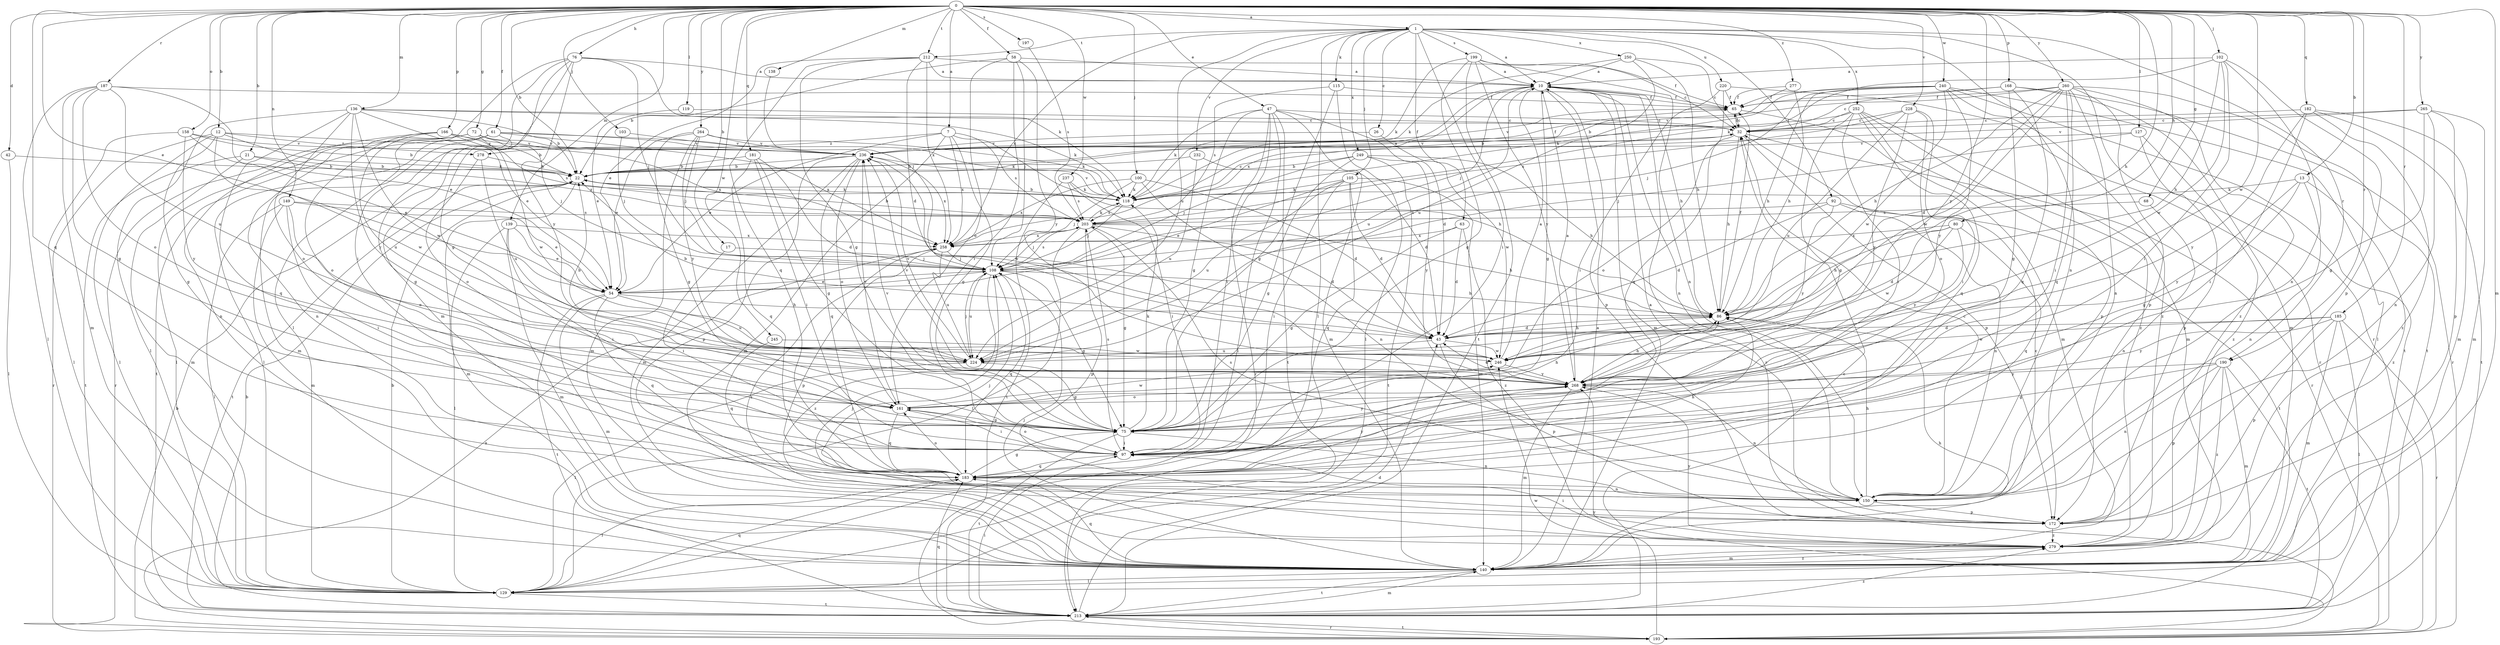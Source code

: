 strict digraph  {
0;
1;
7;
10;
12;
13;
17;
21;
22;
26;
32;
42;
43;
47;
54;
58;
61;
63;
65;
68;
72;
75;
76;
80;
86;
92;
97;
100;
102;
103;
105;
108;
115;
118;
119;
127;
129;
136;
138;
139;
140;
149;
150;
158;
161;
166;
168;
172;
181;
182;
183;
185;
187;
190;
193;
197;
199;
203;
212;
213;
220;
224;
228;
232;
236;
237;
240;
245;
246;
249;
250;
252;
258;
260;
264;
265;
268;
277;
278;
279;
0 -> 1  [label=a];
0 -> 7  [label=a];
0 -> 12  [label=b];
0 -> 13  [label=b];
0 -> 17  [label=b];
0 -> 21  [label=b];
0 -> 22  [label=b];
0 -> 42  [label=d];
0 -> 47  [label=e];
0 -> 54  [label=e];
0 -> 58  [label=f];
0 -> 61  [label=f];
0 -> 68  [label=g];
0 -> 72  [label=g];
0 -> 76  [label=h];
0 -> 80  [label=h];
0 -> 86  [label=h];
0 -> 100  [label=j];
0 -> 102  [label=j];
0 -> 103  [label=j];
0 -> 119  [label=l];
0 -> 127  [label=l];
0 -> 136  [label=m];
0 -> 138  [label=m];
0 -> 139  [label=m];
0 -> 140  [label=m];
0 -> 149  [label=n];
0 -> 158  [label=o];
0 -> 166  [label=p];
0 -> 168  [label=p];
0 -> 181  [label=q];
0 -> 182  [label=q];
0 -> 183  [label=q];
0 -> 185  [label=r];
0 -> 187  [label=r];
0 -> 190  [label=r];
0 -> 197  [label=s];
0 -> 212  [label=t];
0 -> 228  [label=v];
0 -> 237  [label=w];
0 -> 240  [label=w];
0 -> 245  [label=w];
0 -> 246  [label=w];
0 -> 260  [label=y];
0 -> 264  [label=y];
0 -> 265  [label=y];
0 -> 268  [label=y];
0 -> 277  [label=z];
1 -> 10  [label=a];
1 -> 26  [label=c];
1 -> 63  [label=f];
1 -> 92  [label=i];
1 -> 97  [label=i];
1 -> 105  [label=j];
1 -> 115  [label=k];
1 -> 129  [label=l];
1 -> 150  [label=n];
1 -> 190  [label=r];
1 -> 193  [label=r];
1 -> 199  [label=s];
1 -> 212  [label=t];
1 -> 220  [label=u];
1 -> 224  [label=u];
1 -> 232  [label=v];
1 -> 249  [label=x];
1 -> 250  [label=x];
1 -> 252  [label=x];
1 -> 258  [label=x];
7 -> 54  [label=e];
7 -> 75  [label=g];
7 -> 86  [label=h];
7 -> 140  [label=m];
7 -> 203  [label=s];
7 -> 258  [label=x];
7 -> 278  [label=z];
10 -> 65  [label=f];
10 -> 75  [label=g];
10 -> 86  [label=h];
10 -> 108  [label=j];
10 -> 140  [label=m];
10 -> 150  [label=n];
10 -> 172  [label=p];
10 -> 193  [label=r];
10 -> 224  [label=u];
10 -> 258  [label=x];
12 -> 75  [label=g];
12 -> 118  [label=k];
12 -> 129  [label=l];
12 -> 193  [label=r];
12 -> 236  [label=v];
12 -> 246  [label=w];
12 -> 278  [label=z];
13 -> 75  [label=g];
13 -> 118  [label=k];
13 -> 150  [label=n];
13 -> 268  [label=y];
13 -> 279  [label=z];
17 -> 97  [label=i];
17 -> 108  [label=j];
21 -> 22  [label=b];
21 -> 140  [label=m];
21 -> 203  [label=s];
21 -> 213  [label=t];
22 -> 118  [label=k];
22 -> 140  [label=m];
22 -> 213  [label=t];
26 -> 236  [label=v];
26 -> 246  [label=w];
32 -> 65  [label=f];
32 -> 86  [label=h];
32 -> 161  [label=o];
32 -> 172  [label=p];
32 -> 193  [label=r];
32 -> 236  [label=v];
42 -> 22  [label=b];
42 -> 129  [label=l];
43 -> 22  [label=b];
43 -> 86  [label=h];
43 -> 172  [label=p];
43 -> 224  [label=u];
43 -> 246  [label=w];
47 -> 32  [label=c];
47 -> 43  [label=d];
47 -> 75  [label=g];
47 -> 97  [label=i];
47 -> 118  [label=k];
47 -> 129  [label=l];
47 -> 140  [label=m];
47 -> 193  [label=r];
47 -> 213  [label=t];
54 -> 86  [label=h];
54 -> 108  [label=j];
54 -> 140  [label=m];
54 -> 183  [label=q];
54 -> 213  [label=t];
54 -> 224  [label=u];
58 -> 10  [label=a];
58 -> 22  [label=b];
58 -> 97  [label=i];
58 -> 108  [label=j];
58 -> 161  [label=o];
58 -> 268  [label=y];
61 -> 75  [label=g];
61 -> 118  [label=k];
61 -> 129  [label=l];
61 -> 140  [label=m];
61 -> 213  [label=t];
61 -> 236  [label=v];
61 -> 258  [label=x];
63 -> 43  [label=d];
63 -> 75  [label=g];
63 -> 258  [label=x];
63 -> 279  [label=z];
65 -> 32  [label=c];
65 -> 140  [label=m];
65 -> 236  [label=v];
68 -> 150  [label=n];
68 -> 203  [label=s];
72 -> 108  [label=j];
72 -> 129  [label=l];
72 -> 150  [label=n];
72 -> 193  [label=r];
72 -> 236  [label=v];
72 -> 246  [label=w];
72 -> 258  [label=x];
75 -> 97  [label=i];
75 -> 118  [label=k];
75 -> 150  [label=n];
75 -> 213  [label=t];
75 -> 236  [label=v];
75 -> 268  [label=y];
76 -> 10  [label=a];
76 -> 75  [label=g];
76 -> 97  [label=i];
76 -> 108  [label=j];
76 -> 118  [label=k];
76 -> 129  [label=l];
76 -> 140  [label=m];
76 -> 268  [label=y];
80 -> 43  [label=d];
80 -> 86  [label=h];
80 -> 183  [label=q];
80 -> 246  [label=w];
80 -> 258  [label=x];
80 -> 268  [label=y];
86 -> 43  [label=d];
86 -> 65  [label=f];
92 -> 43  [label=d];
92 -> 150  [label=n];
92 -> 203  [label=s];
92 -> 213  [label=t];
92 -> 268  [label=y];
97 -> 161  [label=o];
97 -> 183  [label=q];
97 -> 203  [label=s];
100 -> 43  [label=d];
100 -> 108  [label=j];
100 -> 118  [label=k];
100 -> 150  [label=n];
100 -> 258  [label=x];
102 -> 10  [label=a];
102 -> 86  [label=h];
102 -> 97  [label=i];
102 -> 118  [label=k];
102 -> 150  [label=n];
102 -> 172  [label=p];
102 -> 246  [label=w];
103 -> 108  [label=j];
103 -> 236  [label=v];
105 -> 43  [label=d];
105 -> 54  [label=e];
105 -> 97  [label=i];
105 -> 118  [label=k];
105 -> 140  [label=m];
105 -> 183  [label=q];
105 -> 224  [label=u];
108 -> 54  [label=e];
108 -> 75  [label=g];
108 -> 86  [label=h];
108 -> 183  [label=q];
108 -> 203  [label=s];
108 -> 224  [label=u];
108 -> 279  [label=z];
115 -> 65  [label=f];
115 -> 75  [label=g];
115 -> 129  [label=l];
115 -> 203  [label=s];
118 -> 10  [label=a];
118 -> 22  [label=b];
118 -> 32  [label=c];
118 -> 108  [label=j];
118 -> 203  [label=s];
118 -> 236  [label=v];
119 -> 32  [label=c];
119 -> 54  [label=e];
127 -> 108  [label=j];
127 -> 172  [label=p];
127 -> 236  [label=v];
127 -> 279  [label=z];
129 -> 22  [label=b];
129 -> 183  [label=q];
129 -> 213  [label=t];
136 -> 22  [label=b];
136 -> 32  [label=c];
136 -> 54  [label=e];
136 -> 118  [label=k];
136 -> 129  [label=l];
136 -> 161  [label=o];
136 -> 183  [label=q];
136 -> 246  [label=w];
136 -> 268  [label=y];
138 -> 108  [label=j];
139 -> 54  [label=e];
139 -> 97  [label=i];
139 -> 129  [label=l];
139 -> 140  [label=m];
139 -> 258  [label=x];
140 -> 10  [label=a];
140 -> 32  [label=c];
140 -> 86  [label=h];
140 -> 108  [label=j];
140 -> 129  [label=l];
140 -> 183  [label=q];
140 -> 213  [label=t];
140 -> 279  [label=z];
149 -> 54  [label=e];
149 -> 97  [label=i];
149 -> 129  [label=l];
149 -> 140  [label=m];
149 -> 161  [label=o];
149 -> 203  [label=s];
150 -> 32  [label=c];
150 -> 86  [label=h];
150 -> 108  [label=j];
150 -> 172  [label=p];
150 -> 203  [label=s];
158 -> 22  [label=b];
158 -> 54  [label=e];
158 -> 129  [label=l];
158 -> 236  [label=v];
158 -> 268  [label=y];
161 -> 75  [label=g];
161 -> 86  [label=h];
161 -> 97  [label=i];
161 -> 183  [label=q];
161 -> 236  [label=v];
161 -> 246  [label=w];
166 -> 22  [label=b];
166 -> 150  [label=n];
166 -> 161  [label=o];
166 -> 203  [label=s];
166 -> 224  [label=u];
166 -> 236  [label=v];
168 -> 32  [label=c];
168 -> 65  [label=f];
168 -> 75  [label=g];
168 -> 140  [label=m];
168 -> 183  [label=q];
168 -> 193  [label=r];
172 -> 10  [label=a];
172 -> 279  [label=z];
181 -> 22  [label=b];
181 -> 43  [label=d];
181 -> 75  [label=g];
181 -> 97  [label=i];
181 -> 183  [label=q];
182 -> 32  [label=c];
182 -> 97  [label=i];
182 -> 140  [label=m];
182 -> 213  [label=t];
182 -> 268  [label=y];
182 -> 279  [label=z];
183 -> 75  [label=g];
183 -> 86  [label=h];
183 -> 129  [label=l];
183 -> 150  [label=n];
183 -> 161  [label=o];
183 -> 268  [label=y];
185 -> 43  [label=d];
185 -> 129  [label=l];
185 -> 140  [label=m];
185 -> 172  [label=p];
185 -> 193  [label=r];
185 -> 246  [label=w];
185 -> 268  [label=y];
187 -> 54  [label=e];
187 -> 65  [label=f];
187 -> 75  [label=g];
187 -> 129  [label=l];
187 -> 140  [label=m];
187 -> 161  [label=o];
187 -> 224  [label=u];
190 -> 75  [label=g];
190 -> 140  [label=m];
190 -> 150  [label=n];
190 -> 172  [label=p];
190 -> 213  [label=t];
190 -> 268  [label=y];
190 -> 279  [label=z];
193 -> 22  [label=b];
193 -> 213  [label=t];
193 -> 246  [label=w];
193 -> 258  [label=x];
193 -> 268  [label=y];
197 -> 203  [label=s];
199 -> 10  [label=a];
199 -> 32  [label=c];
199 -> 75  [label=g];
199 -> 118  [label=k];
199 -> 150  [label=n];
199 -> 213  [label=t];
199 -> 268  [label=y];
203 -> 22  [label=b];
203 -> 43  [label=d];
203 -> 75  [label=g];
203 -> 86  [label=h];
203 -> 108  [label=j];
203 -> 118  [label=k];
203 -> 129  [label=l];
203 -> 172  [label=p];
203 -> 258  [label=x];
212 -> 10  [label=a];
212 -> 43  [label=d];
212 -> 54  [label=e];
212 -> 65  [label=f];
212 -> 75  [label=g];
212 -> 183  [label=q];
212 -> 258  [label=x];
213 -> 22  [label=b];
213 -> 32  [label=c];
213 -> 43  [label=d];
213 -> 97  [label=i];
213 -> 140  [label=m];
213 -> 183  [label=q];
213 -> 193  [label=r];
213 -> 279  [label=z];
220 -> 65  [label=f];
220 -> 97  [label=i];
220 -> 183  [label=q];
220 -> 193  [label=r];
224 -> 22  [label=b];
224 -> 75  [label=g];
224 -> 108  [label=j];
224 -> 129  [label=l];
224 -> 236  [label=v];
228 -> 32  [label=c];
228 -> 97  [label=i];
228 -> 161  [label=o];
228 -> 203  [label=s];
228 -> 224  [label=u];
228 -> 268  [label=y];
232 -> 22  [label=b];
232 -> 43  [label=d];
232 -> 224  [label=u];
236 -> 22  [label=b];
236 -> 65  [label=f];
236 -> 140  [label=m];
236 -> 161  [label=o];
236 -> 172  [label=p];
236 -> 183  [label=q];
236 -> 246  [label=w];
236 -> 258  [label=x];
237 -> 97  [label=i];
237 -> 118  [label=k];
237 -> 203  [label=s];
237 -> 213  [label=t];
240 -> 65  [label=f];
240 -> 86  [label=h];
240 -> 108  [label=j];
240 -> 118  [label=k];
240 -> 129  [label=l];
240 -> 213  [label=t];
240 -> 246  [label=w];
240 -> 268  [label=y];
240 -> 279  [label=z];
245 -> 183  [label=q];
245 -> 246  [label=w];
246 -> 10  [label=a];
246 -> 268  [label=y];
249 -> 22  [label=b];
249 -> 75  [label=g];
249 -> 86  [label=h];
249 -> 108  [label=j];
249 -> 213  [label=t];
249 -> 268  [label=y];
250 -> 10  [label=a];
250 -> 32  [label=c];
250 -> 86  [label=h];
250 -> 118  [label=k];
250 -> 224  [label=u];
252 -> 22  [label=b];
252 -> 32  [label=c];
252 -> 75  [label=g];
252 -> 97  [label=i];
252 -> 140  [label=m];
252 -> 172  [label=p];
252 -> 183  [label=q];
252 -> 279  [label=z];
258 -> 108  [label=j];
258 -> 172  [label=p];
258 -> 224  [label=u];
258 -> 279  [label=z];
260 -> 43  [label=d];
260 -> 65  [label=f];
260 -> 86  [label=h];
260 -> 97  [label=i];
260 -> 150  [label=n];
260 -> 172  [label=p];
260 -> 183  [label=q];
260 -> 213  [label=t];
260 -> 236  [label=v];
260 -> 246  [label=w];
260 -> 279  [label=z];
264 -> 54  [label=e];
264 -> 75  [label=g];
264 -> 108  [label=j];
264 -> 118  [label=k];
264 -> 140  [label=m];
264 -> 236  [label=v];
264 -> 268  [label=y];
265 -> 32  [label=c];
265 -> 75  [label=g];
265 -> 140  [label=m];
265 -> 150  [label=n];
265 -> 172  [label=p];
265 -> 236  [label=v];
268 -> 10  [label=a];
268 -> 43  [label=d];
268 -> 86  [label=h];
268 -> 140  [label=m];
268 -> 150  [label=n];
268 -> 161  [label=o];
268 -> 236  [label=v];
277 -> 22  [label=b];
277 -> 65  [label=f];
277 -> 86  [label=h];
278 -> 22  [label=b];
278 -> 161  [label=o];
278 -> 224  [label=u];
279 -> 97  [label=i];
279 -> 108  [label=j];
279 -> 140  [label=m];
279 -> 268  [label=y];
}
